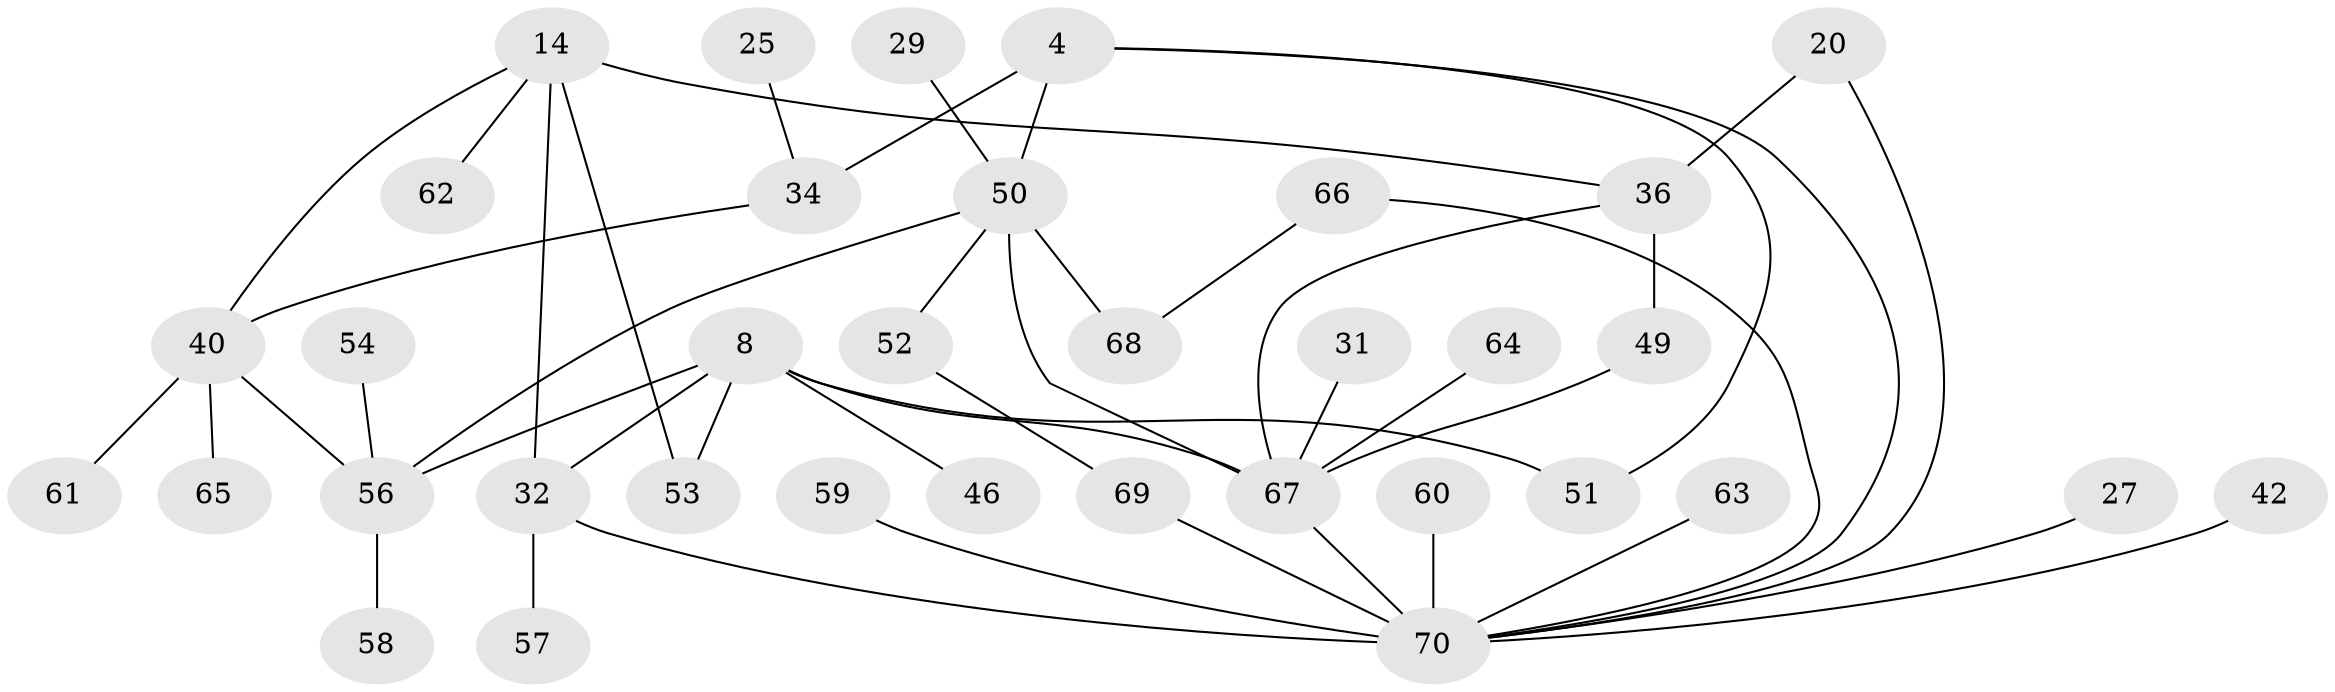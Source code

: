 // original degree distribution, {7: 0.02857142857142857, 3: 0.21428571428571427, 6: 0.05714285714285714, 5: 0.05714285714285714, 4: 0.1, 2: 0.2714285714285714, 1: 0.2714285714285714}
// Generated by graph-tools (version 1.1) at 2025/42/03/09/25 04:42:21]
// undirected, 35 vertices, 46 edges
graph export_dot {
graph [start="1"]
  node [color=gray90,style=filled];
  4;
  8 [super="+5"];
  14;
  20 [super="+13"];
  25;
  27;
  29;
  31;
  32 [super="+7"];
  34 [super="+17"];
  36 [super="+11"];
  40 [super="+35"];
  42;
  46;
  49 [super="+22"];
  50 [super="+3+33"];
  51 [super="+26"];
  52 [super="+39"];
  53;
  54;
  56 [super="+55+43"];
  57;
  58;
  59 [super="+47"];
  60;
  61;
  62;
  63 [super="+30"];
  64;
  65;
  66 [super="+45"];
  67 [super="+48+37"];
  68;
  69 [super="+41"];
  70 [super="+38+21+12+10"];
  4 -- 34 [weight=2];
  4 -- 50 [weight=2];
  4 -- 51;
  4 -- 70;
  8 -- 46;
  8 -- 32;
  8 -- 53;
  8 -- 56 [weight=2];
  8 -- 51;
  8 -- 67 [weight=3];
  14 -- 62;
  14 -- 53;
  14 -- 36;
  14 -- 32 [weight=2];
  14 -- 40;
  20 -- 36;
  20 -- 70;
  25 -- 34;
  27 -- 70;
  29 -- 50;
  31 -- 67;
  32 -- 57;
  32 -- 70;
  34 -- 40;
  36 -- 49 [weight=2];
  36 -- 67;
  40 -- 61;
  40 -- 56 [weight=2];
  40 -- 65;
  42 -- 70;
  49 -- 67;
  50 -- 52 [weight=2];
  50 -- 68;
  50 -- 56;
  50 -- 67 [weight=3];
  52 -- 69;
  54 -- 56;
  56 -- 58;
  59 -- 70;
  60 -- 70;
  63 -- 70;
  64 -- 67;
  66 -- 68;
  66 -- 70;
  67 -- 70;
  69 -- 70 [weight=3];
}
